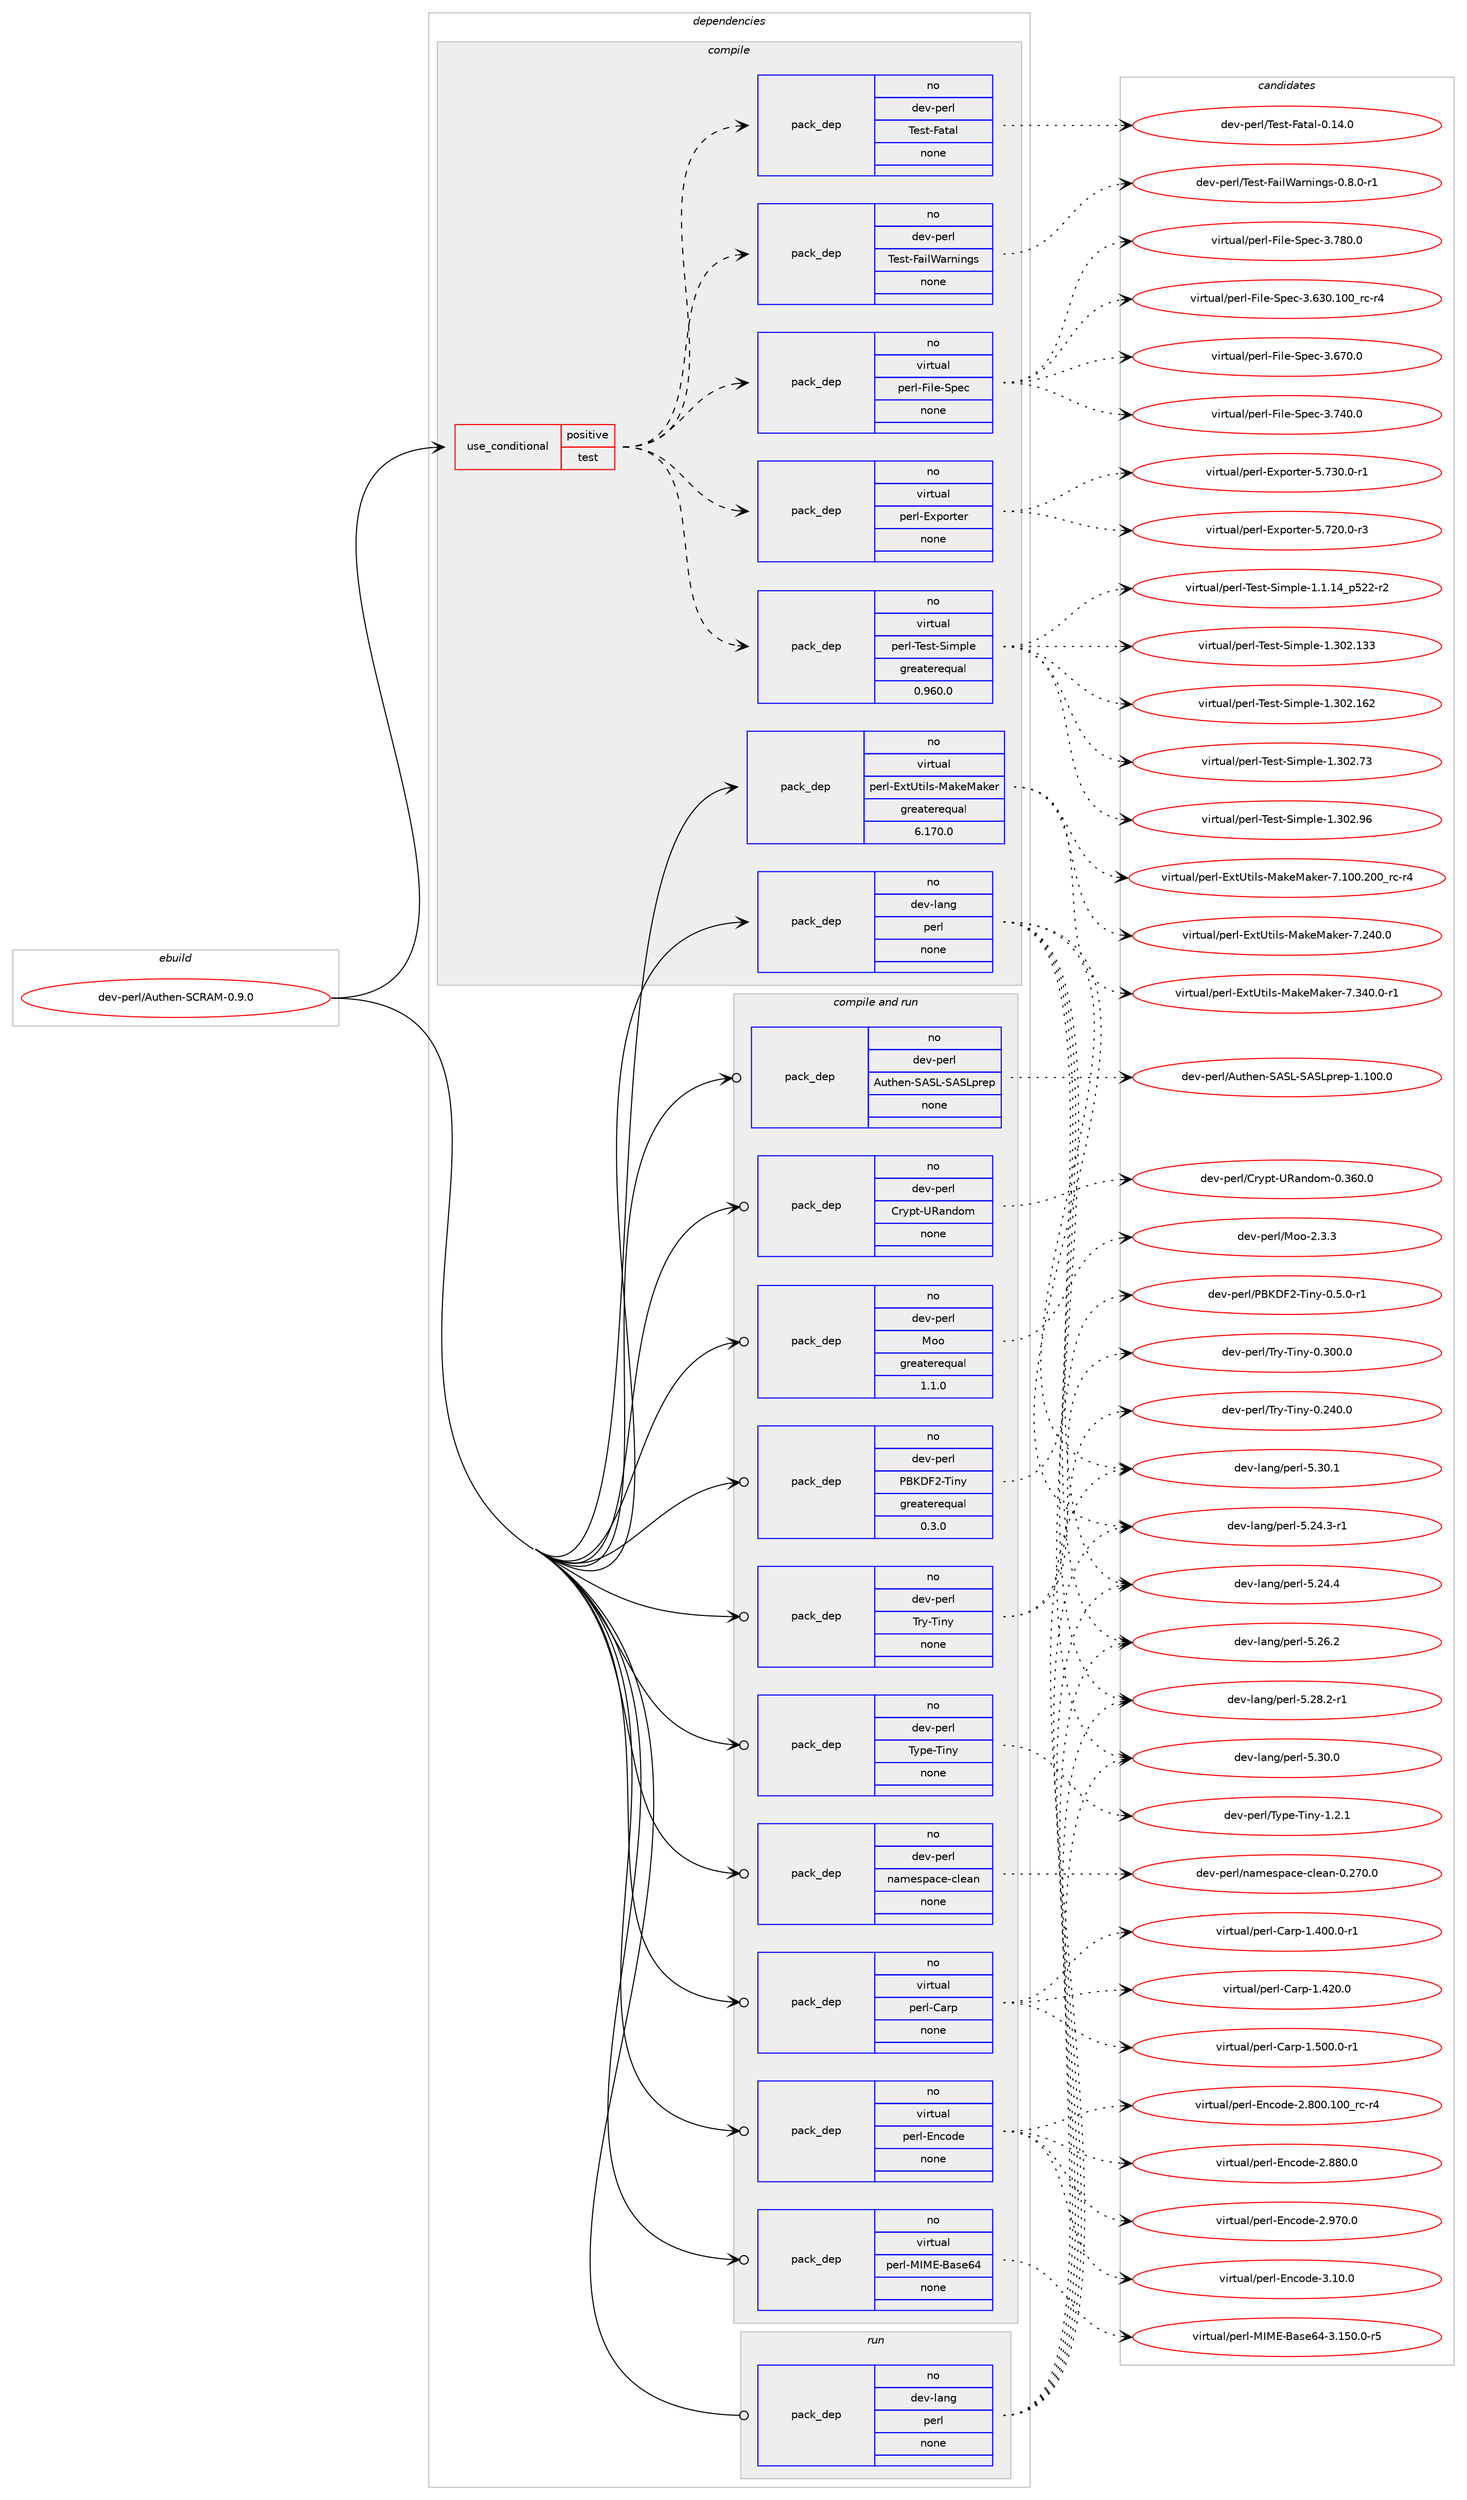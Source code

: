 digraph prolog {

# *************
# Graph options
# *************

newrank=true;
concentrate=true;
compound=true;
graph [rankdir=LR,fontname=Helvetica,fontsize=10,ranksep=1.5];#, ranksep=2.5, nodesep=0.2];
edge  [arrowhead=vee];
node  [fontname=Helvetica,fontsize=10];

# **********
# The ebuild
# **********

subgraph cluster_leftcol {
color=gray;
rank=same;
label=<<i>ebuild</i>>;
id [label="dev-perl/Authen-SCRAM-0.9.0", color=red, width=4, href="../dev-perl/Authen-SCRAM-0.9.0.svg"];
}

# ****************
# The dependencies
# ****************

subgraph cluster_midcol {
color=gray;
label=<<i>dependencies</i>>;
subgraph cluster_compile {
fillcolor="#eeeeee";
style=filled;
label=<<i>compile</i>>;
subgraph cond133266 {
dependency573832 [label=<<TABLE BORDER="0" CELLBORDER="1" CELLSPACING="0" CELLPADDING="4"><TR><TD ROWSPAN="3" CELLPADDING="10">use_conditional</TD></TR><TR><TD>positive</TD></TR><TR><TD>test</TD></TR></TABLE>>, shape=none, color=red];
subgraph pack428927 {
dependency573833 [label=<<TABLE BORDER="0" CELLBORDER="1" CELLSPACING="0" CELLPADDING="4" WIDTH="220"><TR><TD ROWSPAN="6" CELLPADDING="30">pack_dep</TD></TR><TR><TD WIDTH="110">no</TD></TR><TR><TD>virtual</TD></TR><TR><TD>perl-Exporter</TD></TR><TR><TD>none</TD></TR><TR><TD></TD></TR></TABLE>>, shape=none, color=blue];
}
dependency573832:e -> dependency573833:w [weight=20,style="dashed",arrowhead="vee"];
subgraph pack428928 {
dependency573834 [label=<<TABLE BORDER="0" CELLBORDER="1" CELLSPACING="0" CELLPADDING="4" WIDTH="220"><TR><TD ROWSPAN="6" CELLPADDING="30">pack_dep</TD></TR><TR><TD WIDTH="110">no</TD></TR><TR><TD>virtual</TD></TR><TR><TD>perl-File-Spec</TD></TR><TR><TD>none</TD></TR><TR><TD></TD></TR></TABLE>>, shape=none, color=blue];
}
dependency573832:e -> dependency573834:w [weight=20,style="dashed",arrowhead="vee"];
subgraph pack428929 {
dependency573835 [label=<<TABLE BORDER="0" CELLBORDER="1" CELLSPACING="0" CELLPADDING="4" WIDTH="220"><TR><TD ROWSPAN="6" CELLPADDING="30">pack_dep</TD></TR><TR><TD WIDTH="110">no</TD></TR><TR><TD>dev-perl</TD></TR><TR><TD>Test-FailWarnings</TD></TR><TR><TD>none</TD></TR><TR><TD></TD></TR></TABLE>>, shape=none, color=blue];
}
dependency573832:e -> dependency573835:w [weight=20,style="dashed",arrowhead="vee"];
subgraph pack428930 {
dependency573836 [label=<<TABLE BORDER="0" CELLBORDER="1" CELLSPACING="0" CELLPADDING="4" WIDTH="220"><TR><TD ROWSPAN="6" CELLPADDING="30">pack_dep</TD></TR><TR><TD WIDTH="110">no</TD></TR><TR><TD>dev-perl</TD></TR><TR><TD>Test-Fatal</TD></TR><TR><TD>none</TD></TR><TR><TD></TD></TR></TABLE>>, shape=none, color=blue];
}
dependency573832:e -> dependency573836:w [weight=20,style="dashed",arrowhead="vee"];
subgraph pack428931 {
dependency573837 [label=<<TABLE BORDER="0" CELLBORDER="1" CELLSPACING="0" CELLPADDING="4" WIDTH="220"><TR><TD ROWSPAN="6" CELLPADDING="30">pack_dep</TD></TR><TR><TD WIDTH="110">no</TD></TR><TR><TD>virtual</TD></TR><TR><TD>perl-Test-Simple</TD></TR><TR><TD>greaterequal</TD></TR><TR><TD>0.960.0</TD></TR></TABLE>>, shape=none, color=blue];
}
dependency573832:e -> dependency573837:w [weight=20,style="dashed",arrowhead="vee"];
}
id:e -> dependency573832:w [weight=20,style="solid",arrowhead="vee"];
subgraph pack428932 {
dependency573838 [label=<<TABLE BORDER="0" CELLBORDER="1" CELLSPACING="0" CELLPADDING="4" WIDTH="220"><TR><TD ROWSPAN="6" CELLPADDING="30">pack_dep</TD></TR><TR><TD WIDTH="110">no</TD></TR><TR><TD>dev-lang</TD></TR><TR><TD>perl</TD></TR><TR><TD>none</TD></TR><TR><TD></TD></TR></TABLE>>, shape=none, color=blue];
}
id:e -> dependency573838:w [weight=20,style="solid",arrowhead="vee"];
subgraph pack428933 {
dependency573839 [label=<<TABLE BORDER="0" CELLBORDER="1" CELLSPACING="0" CELLPADDING="4" WIDTH="220"><TR><TD ROWSPAN="6" CELLPADDING="30">pack_dep</TD></TR><TR><TD WIDTH="110">no</TD></TR><TR><TD>virtual</TD></TR><TR><TD>perl-ExtUtils-MakeMaker</TD></TR><TR><TD>greaterequal</TD></TR><TR><TD>6.170.0</TD></TR></TABLE>>, shape=none, color=blue];
}
id:e -> dependency573839:w [weight=20,style="solid",arrowhead="vee"];
}
subgraph cluster_compileandrun {
fillcolor="#eeeeee";
style=filled;
label=<<i>compile and run</i>>;
subgraph pack428934 {
dependency573840 [label=<<TABLE BORDER="0" CELLBORDER="1" CELLSPACING="0" CELLPADDING="4" WIDTH="220"><TR><TD ROWSPAN="6" CELLPADDING="30">pack_dep</TD></TR><TR><TD WIDTH="110">no</TD></TR><TR><TD>dev-perl</TD></TR><TR><TD>Authen-SASL-SASLprep</TD></TR><TR><TD>none</TD></TR><TR><TD></TD></TR></TABLE>>, shape=none, color=blue];
}
id:e -> dependency573840:w [weight=20,style="solid",arrowhead="odotvee"];
subgraph pack428935 {
dependency573841 [label=<<TABLE BORDER="0" CELLBORDER="1" CELLSPACING="0" CELLPADDING="4" WIDTH="220"><TR><TD ROWSPAN="6" CELLPADDING="30">pack_dep</TD></TR><TR><TD WIDTH="110">no</TD></TR><TR><TD>dev-perl</TD></TR><TR><TD>Crypt-URandom</TD></TR><TR><TD>none</TD></TR><TR><TD></TD></TR></TABLE>>, shape=none, color=blue];
}
id:e -> dependency573841:w [weight=20,style="solid",arrowhead="odotvee"];
subgraph pack428936 {
dependency573842 [label=<<TABLE BORDER="0" CELLBORDER="1" CELLSPACING="0" CELLPADDING="4" WIDTH="220"><TR><TD ROWSPAN="6" CELLPADDING="30">pack_dep</TD></TR><TR><TD WIDTH="110">no</TD></TR><TR><TD>dev-perl</TD></TR><TR><TD>Moo</TD></TR><TR><TD>greaterequal</TD></TR><TR><TD>1.1.0</TD></TR></TABLE>>, shape=none, color=blue];
}
id:e -> dependency573842:w [weight=20,style="solid",arrowhead="odotvee"];
subgraph pack428937 {
dependency573843 [label=<<TABLE BORDER="0" CELLBORDER="1" CELLSPACING="0" CELLPADDING="4" WIDTH="220"><TR><TD ROWSPAN="6" CELLPADDING="30">pack_dep</TD></TR><TR><TD WIDTH="110">no</TD></TR><TR><TD>dev-perl</TD></TR><TR><TD>PBKDF2-Tiny</TD></TR><TR><TD>greaterequal</TD></TR><TR><TD>0.3.0</TD></TR></TABLE>>, shape=none, color=blue];
}
id:e -> dependency573843:w [weight=20,style="solid",arrowhead="odotvee"];
subgraph pack428938 {
dependency573844 [label=<<TABLE BORDER="0" CELLBORDER="1" CELLSPACING="0" CELLPADDING="4" WIDTH="220"><TR><TD ROWSPAN="6" CELLPADDING="30">pack_dep</TD></TR><TR><TD WIDTH="110">no</TD></TR><TR><TD>dev-perl</TD></TR><TR><TD>Try-Tiny</TD></TR><TR><TD>none</TD></TR><TR><TD></TD></TR></TABLE>>, shape=none, color=blue];
}
id:e -> dependency573844:w [weight=20,style="solid",arrowhead="odotvee"];
subgraph pack428939 {
dependency573845 [label=<<TABLE BORDER="0" CELLBORDER="1" CELLSPACING="0" CELLPADDING="4" WIDTH="220"><TR><TD ROWSPAN="6" CELLPADDING="30">pack_dep</TD></TR><TR><TD WIDTH="110">no</TD></TR><TR><TD>dev-perl</TD></TR><TR><TD>Type-Tiny</TD></TR><TR><TD>none</TD></TR><TR><TD></TD></TR></TABLE>>, shape=none, color=blue];
}
id:e -> dependency573845:w [weight=20,style="solid",arrowhead="odotvee"];
subgraph pack428940 {
dependency573846 [label=<<TABLE BORDER="0" CELLBORDER="1" CELLSPACING="0" CELLPADDING="4" WIDTH="220"><TR><TD ROWSPAN="6" CELLPADDING="30">pack_dep</TD></TR><TR><TD WIDTH="110">no</TD></TR><TR><TD>dev-perl</TD></TR><TR><TD>namespace-clean</TD></TR><TR><TD>none</TD></TR><TR><TD></TD></TR></TABLE>>, shape=none, color=blue];
}
id:e -> dependency573846:w [weight=20,style="solid",arrowhead="odotvee"];
subgraph pack428941 {
dependency573847 [label=<<TABLE BORDER="0" CELLBORDER="1" CELLSPACING="0" CELLPADDING="4" WIDTH="220"><TR><TD ROWSPAN="6" CELLPADDING="30">pack_dep</TD></TR><TR><TD WIDTH="110">no</TD></TR><TR><TD>virtual</TD></TR><TR><TD>perl-Carp</TD></TR><TR><TD>none</TD></TR><TR><TD></TD></TR></TABLE>>, shape=none, color=blue];
}
id:e -> dependency573847:w [weight=20,style="solid",arrowhead="odotvee"];
subgraph pack428942 {
dependency573848 [label=<<TABLE BORDER="0" CELLBORDER="1" CELLSPACING="0" CELLPADDING="4" WIDTH="220"><TR><TD ROWSPAN="6" CELLPADDING="30">pack_dep</TD></TR><TR><TD WIDTH="110">no</TD></TR><TR><TD>virtual</TD></TR><TR><TD>perl-Encode</TD></TR><TR><TD>none</TD></TR><TR><TD></TD></TR></TABLE>>, shape=none, color=blue];
}
id:e -> dependency573848:w [weight=20,style="solid",arrowhead="odotvee"];
subgraph pack428943 {
dependency573849 [label=<<TABLE BORDER="0" CELLBORDER="1" CELLSPACING="0" CELLPADDING="4" WIDTH="220"><TR><TD ROWSPAN="6" CELLPADDING="30">pack_dep</TD></TR><TR><TD WIDTH="110">no</TD></TR><TR><TD>virtual</TD></TR><TR><TD>perl-MIME-Base64</TD></TR><TR><TD>none</TD></TR><TR><TD></TD></TR></TABLE>>, shape=none, color=blue];
}
id:e -> dependency573849:w [weight=20,style="solid",arrowhead="odotvee"];
}
subgraph cluster_run {
fillcolor="#eeeeee";
style=filled;
label=<<i>run</i>>;
subgraph pack428944 {
dependency573850 [label=<<TABLE BORDER="0" CELLBORDER="1" CELLSPACING="0" CELLPADDING="4" WIDTH="220"><TR><TD ROWSPAN="6" CELLPADDING="30">pack_dep</TD></TR><TR><TD WIDTH="110">no</TD></TR><TR><TD>dev-lang</TD></TR><TR><TD>perl</TD></TR><TR><TD>none</TD></TR><TR><TD></TD></TR></TABLE>>, shape=none, color=blue];
}
id:e -> dependency573850:w [weight=20,style="solid",arrowhead="odot"];
}
}

# **************
# The candidates
# **************

subgraph cluster_choices {
rank=same;
color=gray;
label=<<i>candidates</i>>;

subgraph choice428927 {
color=black;
nodesep=1;
choice1181051141161179710847112101114108456912011211111411610111445534655504846484511451 [label="virtual/perl-Exporter-5.720.0-r3", color=red, width=4,href="../virtual/perl-Exporter-5.720.0-r3.svg"];
choice1181051141161179710847112101114108456912011211111411610111445534655514846484511449 [label="virtual/perl-Exporter-5.730.0-r1", color=red, width=4,href="../virtual/perl-Exporter-5.730.0-r1.svg"];
dependency573833:e -> choice1181051141161179710847112101114108456912011211111411610111445534655504846484511451:w [style=dotted,weight="100"];
dependency573833:e -> choice1181051141161179710847112101114108456912011211111411610111445534655514846484511449:w [style=dotted,weight="100"];
}
subgraph choice428928 {
color=black;
nodesep=1;
choice118105114116117971084711210111410845701051081014583112101994551465451484649484895114994511452 [label="virtual/perl-File-Spec-3.630.100_rc-r4", color=red, width=4,href="../virtual/perl-File-Spec-3.630.100_rc-r4.svg"];
choice118105114116117971084711210111410845701051081014583112101994551465455484648 [label="virtual/perl-File-Spec-3.670.0", color=red, width=4,href="../virtual/perl-File-Spec-3.670.0.svg"];
choice118105114116117971084711210111410845701051081014583112101994551465552484648 [label="virtual/perl-File-Spec-3.740.0", color=red, width=4,href="../virtual/perl-File-Spec-3.740.0.svg"];
choice118105114116117971084711210111410845701051081014583112101994551465556484648 [label="virtual/perl-File-Spec-3.780.0", color=red, width=4,href="../virtual/perl-File-Spec-3.780.0.svg"];
dependency573834:e -> choice118105114116117971084711210111410845701051081014583112101994551465451484649484895114994511452:w [style=dotted,weight="100"];
dependency573834:e -> choice118105114116117971084711210111410845701051081014583112101994551465455484648:w [style=dotted,weight="100"];
dependency573834:e -> choice118105114116117971084711210111410845701051081014583112101994551465552484648:w [style=dotted,weight="100"];
dependency573834:e -> choice118105114116117971084711210111410845701051081014583112101994551465556484648:w [style=dotted,weight="100"];
}
subgraph choice428929 {
color=black;
nodesep=1;
choice10010111845112101114108478410111511645709710510887971141101051101031154548465646484511449 [label="dev-perl/Test-FailWarnings-0.8.0-r1", color=red, width=4,href="../dev-perl/Test-FailWarnings-0.8.0-r1.svg"];
dependency573835:e -> choice10010111845112101114108478410111511645709710510887971141101051101031154548465646484511449:w [style=dotted,weight="100"];
}
subgraph choice428930 {
color=black;
nodesep=1;
choice1001011184511210111410847841011151164570971169710845484649524648 [label="dev-perl/Test-Fatal-0.14.0", color=red, width=4,href="../dev-perl/Test-Fatal-0.14.0.svg"];
dependency573836:e -> choice1001011184511210111410847841011151164570971169710845484649524648:w [style=dotted,weight="100"];
}
subgraph choice428931 {
color=black;
nodesep=1;
choice11810511411611797108471121011141084584101115116458310510911210810145494649464952951125350504511450 [label="virtual/perl-Test-Simple-1.1.14_p522-r2", color=red, width=4,href="../virtual/perl-Test-Simple-1.1.14_p522-r2.svg"];
choice11810511411611797108471121011141084584101115116458310510911210810145494651485046495151 [label="virtual/perl-Test-Simple-1.302.133", color=red, width=4,href="../virtual/perl-Test-Simple-1.302.133.svg"];
choice11810511411611797108471121011141084584101115116458310510911210810145494651485046495450 [label="virtual/perl-Test-Simple-1.302.162", color=red, width=4,href="../virtual/perl-Test-Simple-1.302.162.svg"];
choice118105114116117971084711210111410845841011151164583105109112108101454946514850465551 [label="virtual/perl-Test-Simple-1.302.73", color=red, width=4,href="../virtual/perl-Test-Simple-1.302.73.svg"];
choice118105114116117971084711210111410845841011151164583105109112108101454946514850465754 [label="virtual/perl-Test-Simple-1.302.96", color=red, width=4,href="../virtual/perl-Test-Simple-1.302.96.svg"];
dependency573837:e -> choice11810511411611797108471121011141084584101115116458310510911210810145494649464952951125350504511450:w [style=dotted,weight="100"];
dependency573837:e -> choice11810511411611797108471121011141084584101115116458310510911210810145494651485046495151:w [style=dotted,weight="100"];
dependency573837:e -> choice11810511411611797108471121011141084584101115116458310510911210810145494651485046495450:w [style=dotted,weight="100"];
dependency573837:e -> choice118105114116117971084711210111410845841011151164583105109112108101454946514850465551:w [style=dotted,weight="100"];
dependency573837:e -> choice118105114116117971084711210111410845841011151164583105109112108101454946514850465754:w [style=dotted,weight="100"];
}
subgraph choice428932 {
color=black;
nodesep=1;
choice100101118451089711010347112101114108455346505246514511449 [label="dev-lang/perl-5.24.3-r1", color=red, width=4,href="../dev-lang/perl-5.24.3-r1.svg"];
choice10010111845108971101034711210111410845534650524652 [label="dev-lang/perl-5.24.4", color=red, width=4,href="../dev-lang/perl-5.24.4.svg"];
choice10010111845108971101034711210111410845534650544650 [label="dev-lang/perl-5.26.2", color=red, width=4,href="../dev-lang/perl-5.26.2.svg"];
choice100101118451089711010347112101114108455346505646504511449 [label="dev-lang/perl-5.28.2-r1", color=red, width=4,href="../dev-lang/perl-5.28.2-r1.svg"];
choice10010111845108971101034711210111410845534651484648 [label="dev-lang/perl-5.30.0", color=red, width=4,href="../dev-lang/perl-5.30.0.svg"];
choice10010111845108971101034711210111410845534651484649 [label="dev-lang/perl-5.30.1", color=red, width=4,href="../dev-lang/perl-5.30.1.svg"];
dependency573838:e -> choice100101118451089711010347112101114108455346505246514511449:w [style=dotted,weight="100"];
dependency573838:e -> choice10010111845108971101034711210111410845534650524652:w [style=dotted,weight="100"];
dependency573838:e -> choice10010111845108971101034711210111410845534650544650:w [style=dotted,weight="100"];
dependency573838:e -> choice100101118451089711010347112101114108455346505646504511449:w [style=dotted,weight="100"];
dependency573838:e -> choice10010111845108971101034711210111410845534651484648:w [style=dotted,weight="100"];
dependency573838:e -> choice10010111845108971101034711210111410845534651484649:w [style=dotted,weight="100"];
}
subgraph choice428933 {
color=black;
nodesep=1;
choice118105114116117971084711210111410845691201168511610510811545779710710177971071011144555464948484650484895114994511452 [label="virtual/perl-ExtUtils-MakeMaker-7.100.200_rc-r4", color=red, width=4,href="../virtual/perl-ExtUtils-MakeMaker-7.100.200_rc-r4.svg"];
choice118105114116117971084711210111410845691201168511610510811545779710710177971071011144555465052484648 [label="virtual/perl-ExtUtils-MakeMaker-7.240.0", color=red, width=4,href="../virtual/perl-ExtUtils-MakeMaker-7.240.0.svg"];
choice1181051141161179710847112101114108456912011685116105108115457797107101779710710111445554651524846484511449 [label="virtual/perl-ExtUtils-MakeMaker-7.340.0-r1", color=red, width=4,href="../virtual/perl-ExtUtils-MakeMaker-7.340.0-r1.svg"];
dependency573839:e -> choice118105114116117971084711210111410845691201168511610510811545779710710177971071011144555464948484650484895114994511452:w [style=dotted,weight="100"];
dependency573839:e -> choice118105114116117971084711210111410845691201168511610510811545779710710177971071011144555465052484648:w [style=dotted,weight="100"];
dependency573839:e -> choice1181051141161179710847112101114108456912011685116105108115457797107101779710710111445554651524846484511449:w [style=dotted,weight="100"];
}
subgraph choice428934 {
color=black;
nodesep=1;
choice100101118451121011141084765117116104101110458365837645836583761121141011124549464948484648 [label="dev-perl/Authen-SASL-SASLprep-1.100.0", color=red, width=4,href="../dev-perl/Authen-SASL-SASLprep-1.100.0.svg"];
dependency573840:e -> choice100101118451121011141084765117116104101110458365837645836583761121141011124549464948484648:w [style=dotted,weight="100"];
}
subgraph choice428935 {
color=black;
nodesep=1;
choice100101118451121011141084767114121112116458582971101001111094548465154484648 [label="dev-perl/Crypt-URandom-0.360.0", color=red, width=4,href="../dev-perl/Crypt-URandom-0.360.0.svg"];
dependency573841:e -> choice100101118451121011141084767114121112116458582971101001111094548465154484648:w [style=dotted,weight="100"];
}
subgraph choice428936 {
color=black;
nodesep=1;
choice100101118451121011141084777111111455046514651 [label="dev-perl/Moo-2.3.3", color=red, width=4,href="../dev-perl/Moo-2.3.3.svg"];
dependency573842:e -> choice100101118451121011141084777111111455046514651:w [style=dotted,weight="100"];
}
subgraph choice428937 {
color=black;
nodesep=1;
choice100101118451121011141084780667568705045841051101214548465346484511449 [label="dev-perl/PBKDF2-Tiny-0.5.0-r1", color=red, width=4,href="../dev-perl/PBKDF2-Tiny-0.5.0-r1.svg"];
dependency573843:e -> choice100101118451121011141084780667568705045841051101214548465346484511449:w [style=dotted,weight="100"];
}
subgraph choice428938 {
color=black;
nodesep=1;
choice10010111845112101114108478411412145841051101214548465052484648 [label="dev-perl/Try-Tiny-0.240.0", color=red, width=4,href="../dev-perl/Try-Tiny-0.240.0.svg"];
choice10010111845112101114108478411412145841051101214548465148484648 [label="dev-perl/Try-Tiny-0.300.0", color=red, width=4,href="../dev-perl/Try-Tiny-0.300.0.svg"];
dependency573844:e -> choice10010111845112101114108478411412145841051101214548465052484648:w [style=dotted,weight="100"];
dependency573844:e -> choice10010111845112101114108478411412145841051101214548465148484648:w [style=dotted,weight="100"];
}
subgraph choice428939 {
color=black;
nodesep=1;
choice1001011184511210111410847841211121014584105110121454946504649 [label="dev-perl/Type-Tiny-1.2.1", color=red, width=4,href="../dev-perl/Type-Tiny-1.2.1.svg"];
dependency573845:e -> choice1001011184511210111410847841211121014584105110121454946504649:w [style=dotted,weight="100"];
}
subgraph choice428940 {
color=black;
nodesep=1;
choice10010111845112101114108471109710910111511297991014599108101971104548465055484648 [label="dev-perl/namespace-clean-0.270.0", color=red, width=4,href="../dev-perl/namespace-clean-0.270.0.svg"];
dependency573846:e -> choice10010111845112101114108471109710910111511297991014599108101971104548465055484648:w [style=dotted,weight="100"];
}
subgraph choice428941 {
color=black;
nodesep=1;
choice118105114116117971084711210111410845679711411245494652484846484511449 [label="virtual/perl-Carp-1.400.0-r1", color=red, width=4,href="../virtual/perl-Carp-1.400.0-r1.svg"];
choice11810511411611797108471121011141084567971141124549465250484648 [label="virtual/perl-Carp-1.420.0", color=red, width=4,href="../virtual/perl-Carp-1.420.0.svg"];
choice118105114116117971084711210111410845679711411245494653484846484511449 [label="virtual/perl-Carp-1.500.0-r1", color=red, width=4,href="../virtual/perl-Carp-1.500.0-r1.svg"];
dependency573847:e -> choice118105114116117971084711210111410845679711411245494652484846484511449:w [style=dotted,weight="100"];
dependency573847:e -> choice11810511411611797108471121011141084567971141124549465250484648:w [style=dotted,weight="100"];
dependency573847:e -> choice118105114116117971084711210111410845679711411245494653484846484511449:w [style=dotted,weight="100"];
}
subgraph choice428942 {
color=black;
nodesep=1;
choice11810511411611797108471121011141084569110991111001014550465648484649484895114994511452 [label="virtual/perl-Encode-2.800.100_rc-r4", color=red, width=4,href="../virtual/perl-Encode-2.800.100_rc-r4.svg"];
choice11810511411611797108471121011141084569110991111001014550465656484648 [label="virtual/perl-Encode-2.880.0", color=red, width=4,href="../virtual/perl-Encode-2.880.0.svg"];
choice11810511411611797108471121011141084569110991111001014550465755484648 [label="virtual/perl-Encode-2.970.0", color=red, width=4,href="../virtual/perl-Encode-2.970.0.svg"];
choice118105114116117971084711210111410845691109911110010145514649484648 [label="virtual/perl-Encode-3.10.0", color=red, width=4,href="../virtual/perl-Encode-3.10.0.svg"];
dependency573848:e -> choice11810511411611797108471121011141084569110991111001014550465648484649484895114994511452:w [style=dotted,weight="100"];
dependency573848:e -> choice11810511411611797108471121011141084569110991111001014550465656484648:w [style=dotted,weight="100"];
dependency573848:e -> choice11810511411611797108471121011141084569110991111001014550465755484648:w [style=dotted,weight="100"];
dependency573848:e -> choice118105114116117971084711210111410845691109911110010145514649484648:w [style=dotted,weight="100"];
}
subgraph choice428943 {
color=black;
nodesep=1;
choice11810511411611797108471121011141084577737769456697115101545245514649534846484511453 [label="virtual/perl-MIME-Base64-3.150.0-r5", color=red, width=4,href="../virtual/perl-MIME-Base64-3.150.0-r5.svg"];
dependency573849:e -> choice11810511411611797108471121011141084577737769456697115101545245514649534846484511453:w [style=dotted,weight="100"];
}
subgraph choice428944 {
color=black;
nodesep=1;
choice100101118451089711010347112101114108455346505246514511449 [label="dev-lang/perl-5.24.3-r1", color=red, width=4,href="../dev-lang/perl-5.24.3-r1.svg"];
choice10010111845108971101034711210111410845534650524652 [label="dev-lang/perl-5.24.4", color=red, width=4,href="../dev-lang/perl-5.24.4.svg"];
choice10010111845108971101034711210111410845534650544650 [label="dev-lang/perl-5.26.2", color=red, width=4,href="../dev-lang/perl-5.26.2.svg"];
choice100101118451089711010347112101114108455346505646504511449 [label="dev-lang/perl-5.28.2-r1", color=red, width=4,href="../dev-lang/perl-5.28.2-r1.svg"];
choice10010111845108971101034711210111410845534651484648 [label="dev-lang/perl-5.30.0", color=red, width=4,href="../dev-lang/perl-5.30.0.svg"];
choice10010111845108971101034711210111410845534651484649 [label="dev-lang/perl-5.30.1", color=red, width=4,href="../dev-lang/perl-5.30.1.svg"];
dependency573850:e -> choice100101118451089711010347112101114108455346505246514511449:w [style=dotted,weight="100"];
dependency573850:e -> choice10010111845108971101034711210111410845534650524652:w [style=dotted,weight="100"];
dependency573850:e -> choice10010111845108971101034711210111410845534650544650:w [style=dotted,weight="100"];
dependency573850:e -> choice100101118451089711010347112101114108455346505646504511449:w [style=dotted,weight="100"];
dependency573850:e -> choice10010111845108971101034711210111410845534651484648:w [style=dotted,weight="100"];
dependency573850:e -> choice10010111845108971101034711210111410845534651484649:w [style=dotted,weight="100"];
}
}

}

